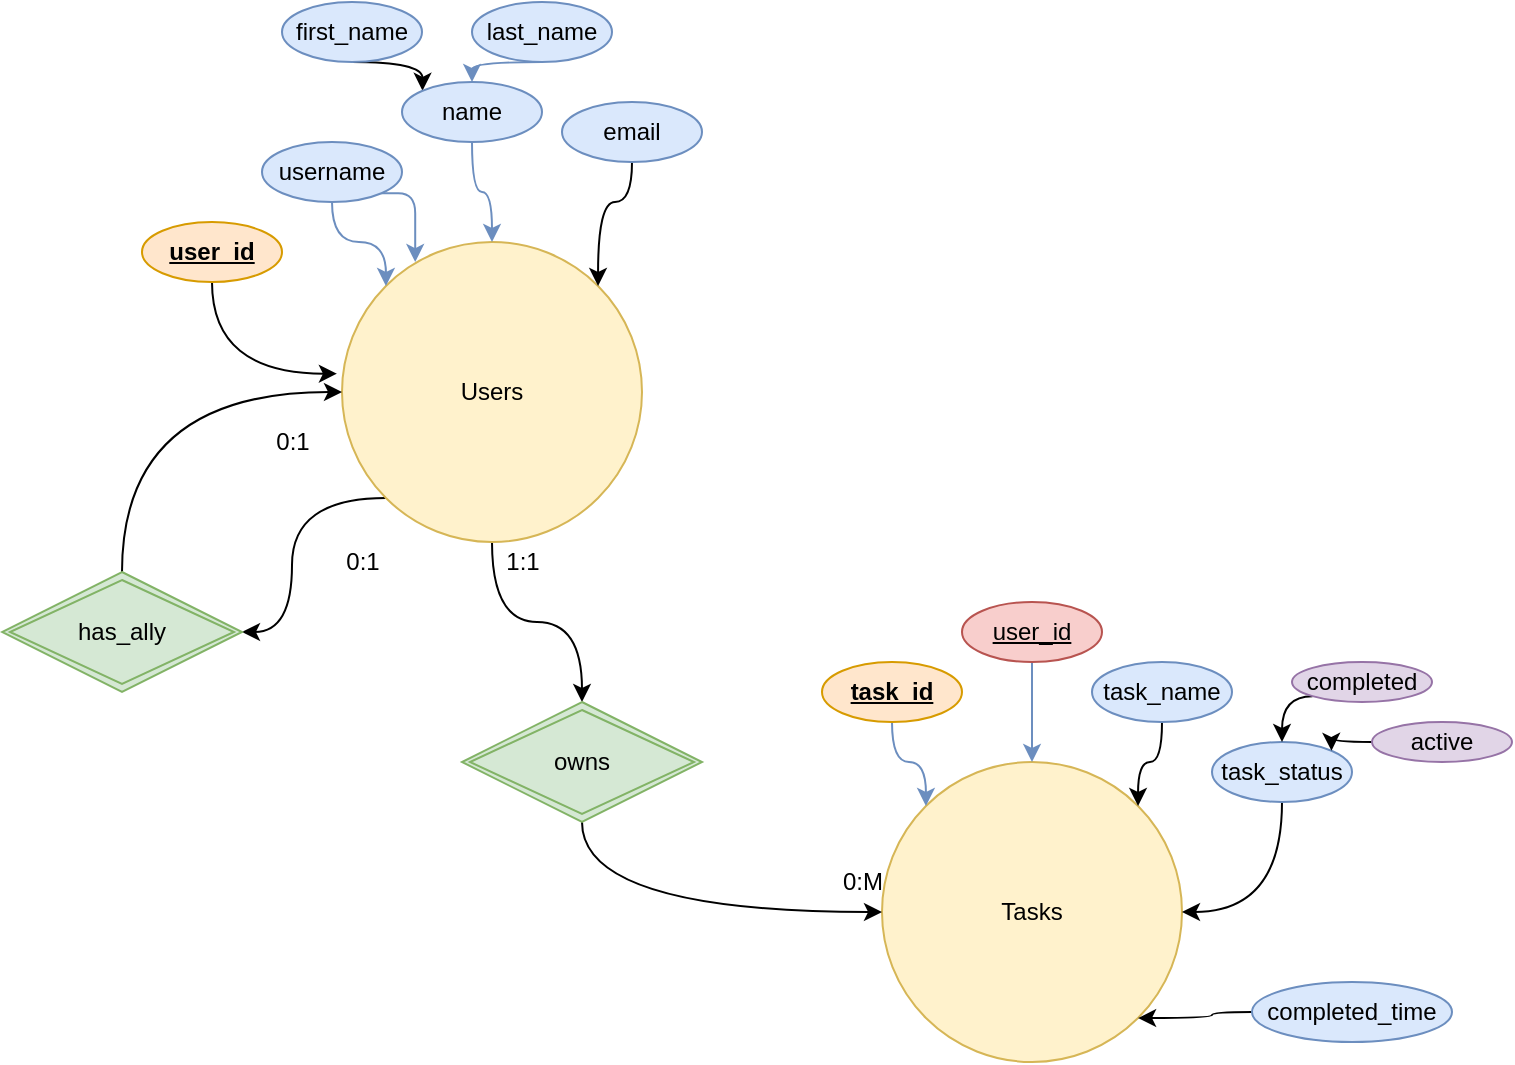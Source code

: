 <mxfile version="16.2.7" type="github">
  <diagram id="R2lEEEUBdFMjLlhIrx00" name="Page-1">
    <mxGraphModel dx="2153" dy="1770" grid="1" gridSize="10" guides="1" tooltips="1" connect="1" arrows="1" fold="1" page="1" pageScale="1" pageWidth="850" pageHeight="1100" math="0" shadow="0" extFonts="Permanent Marker^https://fonts.googleapis.com/css?family=Permanent+Marker">
      <root>
        <mxCell id="0" />
        <mxCell id="1" parent="0" />
        <mxCell id="aDaP6zv-pg_3bFjDfHzF-45" style="edgeStyle=orthogonalEdgeStyle;curved=1;rounded=1;orthogonalLoop=1;jettySize=auto;html=1;exitX=0.5;exitY=1;exitDx=0;exitDy=0;entryX=0.5;entryY=0;entryDx=0;entryDy=0;strokeWidth=1;" edge="1" parent="1" source="aDaP6zv-pg_3bFjDfHzF-1" target="aDaP6zv-pg_3bFjDfHzF-44">
          <mxGeometry relative="1" as="geometry" />
        </mxCell>
        <mxCell id="aDaP6zv-pg_3bFjDfHzF-51" style="edgeStyle=orthogonalEdgeStyle;curved=1;rounded=1;orthogonalLoop=1;jettySize=auto;html=1;exitX=0;exitY=1;exitDx=0;exitDy=0;entryX=1;entryY=0.5;entryDx=0;entryDy=0;strokeWidth=1;" edge="1" parent="1" source="aDaP6zv-pg_3bFjDfHzF-1" target="aDaP6zv-pg_3bFjDfHzF-50">
          <mxGeometry relative="1" as="geometry" />
        </mxCell>
        <mxCell id="aDaP6zv-pg_3bFjDfHzF-1" value="Users" style="ellipse;whiteSpace=wrap;html=1;aspect=fixed;fillColor=#fff2cc;strokeColor=#d6b656;" vertex="1" parent="1">
          <mxGeometry x="80" y="100" width="150" height="150" as="geometry" />
        </mxCell>
        <mxCell id="aDaP6zv-pg_3bFjDfHzF-11" style="edgeStyle=orthogonalEdgeStyle;rounded=1;orthogonalLoop=1;jettySize=auto;html=1;exitX=0.5;exitY=1;exitDx=0;exitDy=0;entryX=-0.017;entryY=0.439;entryDx=0;entryDy=0;entryPerimeter=0;curved=1;strokeWidth=1;" edge="1" parent="1" source="aDaP6zv-pg_3bFjDfHzF-2" target="aDaP6zv-pg_3bFjDfHzF-1">
          <mxGeometry relative="1" as="geometry">
            <mxPoint x="15" y="180" as="targetPoint" />
          </mxGeometry>
        </mxCell>
        <mxCell id="aDaP6zv-pg_3bFjDfHzF-2" value="user_id" style="ellipse;whiteSpace=wrap;html=1;fillColor=#ffe6cc;strokeColor=#d79b00;fontStyle=5" vertex="1" parent="1">
          <mxGeometry x="-20" y="90" width="70" height="30" as="geometry" />
        </mxCell>
        <mxCell id="aDaP6zv-pg_3bFjDfHzF-17" style="edgeStyle=orthogonalEdgeStyle;curved=1;rounded=1;orthogonalLoop=1;jettySize=auto;html=1;exitX=0.5;exitY=1;exitDx=0;exitDy=0;entryX=0;entryY=0;entryDx=0;entryDy=0;strokeWidth=1;" edge="1" parent="1" source="aDaP6zv-pg_3bFjDfHzF-3" target="aDaP6zv-pg_3bFjDfHzF-6">
          <mxGeometry relative="1" as="geometry" />
        </mxCell>
        <mxCell id="aDaP6zv-pg_3bFjDfHzF-3" value="first_name" style="ellipse;whiteSpace=wrap;html=1;fillColor=#dae8fc;strokeColor=#6c8ebf;" vertex="1" parent="1">
          <mxGeometry x="50" y="-20" width="70" height="30" as="geometry" />
        </mxCell>
        <mxCell id="aDaP6zv-pg_3bFjDfHzF-14" style="edgeStyle=orthogonalEdgeStyle;curved=1;rounded=1;orthogonalLoop=1;jettySize=auto;html=1;exitX=0.5;exitY=1;exitDx=0;exitDy=0;entryX=1;entryY=0;entryDx=0;entryDy=0;strokeWidth=1;" edge="1" parent="1" source="aDaP6zv-pg_3bFjDfHzF-4" target="aDaP6zv-pg_3bFjDfHzF-1">
          <mxGeometry relative="1" as="geometry" />
        </mxCell>
        <mxCell id="aDaP6zv-pg_3bFjDfHzF-4" value="email" style="ellipse;whiteSpace=wrap;html=1;fillColor=#dae8fc;strokeColor=#6c8ebf;" vertex="1" parent="1">
          <mxGeometry x="190" y="30" width="70" height="30" as="geometry" />
        </mxCell>
        <mxCell id="aDaP6zv-pg_3bFjDfHzF-16" style="edgeStyle=orthogonalEdgeStyle;curved=1;rounded=1;orthogonalLoop=1;jettySize=auto;html=1;exitX=0.5;exitY=1;exitDx=0;exitDy=0;entryX=0.5;entryY=0;entryDx=0;entryDy=0;strokeWidth=1;fillColor=#dae8fc;strokeColor=#6c8ebf;" edge="1" parent="1" source="aDaP6zv-pg_3bFjDfHzF-5" target="aDaP6zv-pg_3bFjDfHzF-6">
          <mxGeometry relative="1" as="geometry" />
        </mxCell>
        <mxCell id="aDaP6zv-pg_3bFjDfHzF-5" value="last_name" style="ellipse;whiteSpace=wrap;html=1;fillColor=#dae8fc;strokeColor=#6c8ebf;" vertex="1" parent="1">
          <mxGeometry x="145" y="-20" width="70" height="30" as="geometry" />
        </mxCell>
        <mxCell id="aDaP6zv-pg_3bFjDfHzF-13" style="edgeStyle=orthogonalEdgeStyle;curved=1;rounded=1;orthogonalLoop=1;jettySize=auto;html=1;exitX=0.5;exitY=1;exitDx=0;exitDy=0;entryX=0.5;entryY=0;entryDx=0;entryDy=0;strokeWidth=1;fillColor=#dae8fc;strokeColor=#6c8ebf;" edge="1" parent="1" source="aDaP6zv-pg_3bFjDfHzF-6" target="aDaP6zv-pg_3bFjDfHzF-1">
          <mxGeometry relative="1" as="geometry" />
        </mxCell>
        <mxCell id="aDaP6zv-pg_3bFjDfHzF-6" value="name" style="ellipse;whiteSpace=wrap;html=1;fillColor=#dae8fc;strokeColor=#6c8ebf;" vertex="1" parent="1">
          <mxGeometry x="110" y="20" width="70" height="30" as="geometry" />
        </mxCell>
        <mxCell id="aDaP6zv-pg_3bFjDfHzF-10" style="edgeStyle=orthogonalEdgeStyle;rounded=1;orthogonalLoop=1;jettySize=auto;html=1;exitX=1;exitY=1;exitDx=0;exitDy=0;entryX=0.244;entryY=0.067;entryDx=0;entryDy=0;entryPerimeter=0;strokeColor=#6c8ebf;fillColor=#dae8fc;" edge="1" parent="1" source="aDaP6zv-pg_3bFjDfHzF-8" target="aDaP6zv-pg_3bFjDfHzF-1">
          <mxGeometry relative="1" as="geometry" />
        </mxCell>
        <mxCell id="aDaP6zv-pg_3bFjDfHzF-12" style="edgeStyle=orthogonalEdgeStyle;curved=1;rounded=1;orthogonalLoop=1;jettySize=auto;html=1;exitX=0.5;exitY=1;exitDx=0;exitDy=0;entryX=0;entryY=0;entryDx=0;entryDy=0;strokeWidth=1;fillColor=#dae8fc;strokeColor=#6c8ebf;" edge="1" parent="1" source="aDaP6zv-pg_3bFjDfHzF-8" target="aDaP6zv-pg_3bFjDfHzF-1">
          <mxGeometry relative="1" as="geometry" />
        </mxCell>
        <mxCell id="aDaP6zv-pg_3bFjDfHzF-8" value="username" style="ellipse;whiteSpace=wrap;html=1;fillColor=#dae8fc;strokeColor=#6c8ebf;" vertex="1" parent="1">
          <mxGeometry x="40" y="50" width="70" height="30" as="geometry" />
        </mxCell>
        <mxCell id="aDaP6zv-pg_3bFjDfHzF-18" value="Tasks" style="ellipse;whiteSpace=wrap;html=1;aspect=fixed;fillColor=#fff2cc;strokeColor=#d6b656;" vertex="1" parent="1">
          <mxGeometry x="350" y="360" width="150" height="150" as="geometry" />
        </mxCell>
        <mxCell id="aDaP6zv-pg_3bFjDfHzF-22" style="edgeStyle=orthogonalEdgeStyle;curved=1;rounded=1;orthogonalLoop=1;jettySize=auto;html=1;exitX=0.5;exitY=1;exitDx=0;exitDy=0;entryX=1;entryY=0;entryDx=0;entryDy=0;strokeWidth=1;" edge="1" parent="1" source="aDaP6zv-pg_3bFjDfHzF-23" target="aDaP6zv-pg_3bFjDfHzF-18">
          <mxGeometry relative="1" as="geometry" />
        </mxCell>
        <mxCell id="aDaP6zv-pg_3bFjDfHzF-23" value="task_name" style="ellipse;whiteSpace=wrap;html=1;fillColor=#dae8fc;strokeColor=#6c8ebf;" vertex="1" parent="1">
          <mxGeometry x="455" y="310" width="70" height="30" as="geometry" />
        </mxCell>
        <mxCell id="aDaP6zv-pg_3bFjDfHzF-26" style="edgeStyle=orthogonalEdgeStyle;curved=1;rounded=1;orthogonalLoop=1;jettySize=auto;html=1;exitX=0.5;exitY=1;exitDx=0;exitDy=0;entryX=0.5;entryY=0;entryDx=0;entryDy=0;strokeWidth=1;fillColor=#dae8fc;strokeColor=#6c8ebf;" edge="1" parent="1" source="aDaP6zv-pg_3bFjDfHzF-27" target="aDaP6zv-pg_3bFjDfHzF-18">
          <mxGeometry relative="1" as="geometry" />
        </mxCell>
        <mxCell id="aDaP6zv-pg_3bFjDfHzF-27" value="user_id" style="ellipse;whiteSpace=wrap;html=1;fillColor=#f8cecc;strokeColor=#b85450;gradientColor=none;&#xa;text-decoration: underline;fontStyle=4" vertex="1" parent="1">
          <mxGeometry x="390" y="280" width="70" height="30" as="geometry" />
        </mxCell>
        <mxCell id="aDaP6zv-pg_3bFjDfHzF-29" style="edgeStyle=orthogonalEdgeStyle;curved=1;rounded=1;orthogonalLoop=1;jettySize=auto;html=1;exitX=0.5;exitY=1;exitDx=0;exitDy=0;entryX=0;entryY=0;entryDx=0;entryDy=0;strokeWidth=1;fillColor=#dae8fc;strokeColor=#6c8ebf;" edge="1" parent="1" source="aDaP6zv-pg_3bFjDfHzF-30" target="aDaP6zv-pg_3bFjDfHzF-18">
          <mxGeometry relative="1" as="geometry" />
        </mxCell>
        <mxCell id="aDaP6zv-pg_3bFjDfHzF-30" value="task_id" style="ellipse;whiteSpace=wrap;html=1;fillColor=#ffe6cc;strokeColor=#d79b00;fontStyle=5" vertex="1" parent="1">
          <mxGeometry x="320" y="310" width="70" height="30" as="geometry" />
        </mxCell>
        <mxCell id="aDaP6zv-pg_3bFjDfHzF-33" style="edgeStyle=orthogonalEdgeStyle;curved=1;rounded=1;orthogonalLoop=1;jettySize=auto;html=1;exitX=0.5;exitY=1;exitDx=0;exitDy=0;entryX=1;entryY=0.5;entryDx=0;entryDy=0;strokeWidth=1;" edge="1" parent="1" source="aDaP6zv-pg_3bFjDfHzF-32" target="aDaP6zv-pg_3bFjDfHzF-18">
          <mxGeometry relative="1" as="geometry" />
        </mxCell>
        <mxCell id="aDaP6zv-pg_3bFjDfHzF-32" value="task_status" style="ellipse;whiteSpace=wrap;html=1;fillColor=#dae8fc;strokeColor=#6c8ebf;" vertex="1" parent="1">
          <mxGeometry x="515" y="350" width="70" height="30" as="geometry" />
        </mxCell>
        <mxCell id="aDaP6zv-pg_3bFjDfHzF-38" style="edgeStyle=orthogonalEdgeStyle;curved=1;rounded=1;orthogonalLoop=1;jettySize=auto;html=1;exitX=0;exitY=0.5;exitDx=0;exitDy=0;entryX=1;entryY=0;entryDx=0;entryDy=0;strokeWidth=1;" edge="1" parent="1" source="aDaP6zv-pg_3bFjDfHzF-34" target="aDaP6zv-pg_3bFjDfHzF-32">
          <mxGeometry relative="1" as="geometry" />
        </mxCell>
        <mxCell id="aDaP6zv-pg_3bFjDfHzF-34" value="active" style="ellipse;whiteSpace=wrap;html=1;fillColor=#e1d5e7;strokeColor=#9673a6;" vertex="1" parent="1">
          <mxGeometry x="595" y="340" width="70" height="20" as="geometry" />
        </mxCell>
        <mxCell id="aDaP6zv-pg_3bFjDfHzF-36" style="edgeStyle=orthogonalEdgeStyle;curved=1;rounded=1;orthogonalLoop=1;jettySize=auto;html=1;exitX=0;exitY=1;exitDx=0;exitDy=0;entryX=0.5;entryY=0;entryDx=0;entryDy=0;strokeWidth=1;" edge="1" parent="1" source="aDaP6zv-pg_3bFjDfHzF-35" target="aDaP6zv-pg_3bFjDfHzF-32">
          <mxGeometry relative="1" as="geometry" />
        </mxCell>
        <mxCell id="aDaP6zv-pg_3bFjDfHzF-35" value="completed" style="ellipse;whiteSpace=wrap;html=1;fillColor=#e1d5e7;strokeColor=#9673a6;" vertex="1" parent="1">
          <mxGeometry x="555" y="310" width="70" height="20" as="geometry" />
        </mxCell>
        <mxCell id="aDaP6zv-pg_3bFjDfHzF-41" style="edgeStyle=orthogonalEdgeStyle;curved=1;rounded=1;orthogonalLoop=1;jettySize=auto;html=1;exitX=0;exitY=0.5;exitDx=0;exitDy=0;entryX=1;entryY=1;entryDx=0;entryDy=0;strokeWidth=1;" edge="1" parent="1" source="aDaP6zv-pg_3bFjDfHzF-39" target="aDaP6zv-pg_3bFjDfHzF-18">
          <mxGeometry relative="1" as="geometry" />
        </mxCell>
        <mxCell id="aDaP6zv-pg_3bFjDfHzF-39" value="completed_time" style="ellipse;whiteSpace=wrap;html=1;fillColor=#dae8fc;strokeColor=#6c8ebf;" vertex="1" parent="1">
          <mxGeometry x="535" y="470" width="100" height="30" as="geometry" />
        </mxCell>
        <mxCell id="aDaP6zv-pg_3bFjDfHzF-46" style="edgeStyle=orthogonalEdgeStyle;curved=1;rounded=1;orthogonalLoop=1;jettySize=auto;html=1;exitX=0.5;exitY=1;exitDx=0;exitDy=0;entryX=0;entryY=0.5;entryDx=0;entryDy=0;strokeWidth=1;" edge="1" parent="1" source="aDaP6zv-pg_3bFjDfHzF-44" target="aDaP6zv-pg_3bFjDfHzF-18">
          <mxGeometry relative="1" as="geometry" />
        </mxCell>
        <mxCell id="aDaP6zv-pg_3bFjDfHzF-44" value="owns" style="shape=rhombus;double=1;perimeter=rhombusPerimeter;whiteSpace=wrap;html=1;align=center;fillColor=#d5e8d4;strokeColor=#82b366;" vertex="1" parent="1">
          <mxGeometry x="140" y="330" width="120" height="60" as="geometry" />
        </mxCell>
        <mxCell id="aDaP6zv-pg_3bFjDfHzF-47" value="1:1" style="text;html=1;align=center;verticalAlign=middle;resizable=0;points=[];autosize=1;strokeColor=none;fillColor=none;" vertex="1" parent="1">
          <mxGeometry x="155" y="250" width="30" height="20" as="geometry" />
        </mxCell>
        <mxCell id="aDaP6zv-pg_3bFjDfHzF-48" value="0:M" style="text;html=1;align=center;verticalAlign=middle;resizable=0;points=[];autosize=1;strokeColor=none;fillColor=none;" vertex="1" parent="1">
          <mxGeometry x="320" y="410" width="40" height="20" as="geometry" />
        </mxCell>
        <mxCell id="aDaP6zv-pg_3bFjDfHzF-52" style="edgeStyle=orthogonalEdgeStyle;curved=1;rounded=1;orthogonalLoop=1;jettySize=auto;html=1;exitX=0.5;exitY=0;exitDx=0;exitDy=0;entryX=0;entryY=0.5;entryDx=0;entryDy=0;strokeWidth=1;" edge="1" parent="1" source="aDaP6zv-pg_3bFjDfHzF-50" target="aDaP6zv-pg_3bFjDfHzF-1">
          <mxGeometry relative="1" as="geometry" />
        </mxCell>
        <mxCell id="aDaP6zv-pg_3bFjDfHzF-50" value="has_ally" style="shape=rhombus;double=1;perimeter=rhombusPerimeter;whiteSpace=wrap;html=1;align=center;fillColor=#d5e8d4;strokeColor=#82b366;" vertex="1" parent="1">
          <mxGeometry x="-90" y="265" width="120" height="60" as="geometry" />
        </mxCell>
        <mxCell id="aDaP6zv-pg_3bFjDfHzF-53" value="0:1" style="text;html=1;align=center;verticalAlign=middle;resizable=0;points=[];autosize=1;strokeColor=none;fillColor=none;" vertex="1" parent="1">
          <mxGeometry x="40" y="190" width="30" height="20" as="geometry" />
        </mxCell>
        <mxCell id="aDaP6zv-pg_3bFjDfHzF-54" value="0:1" style="text;html=1;align=center;verticalAlign=middle;resizable=0;points=[];autosize=1;strokeColor=none;fillColor=none;" vertex="1" parent="1">
          <mxGeometry x="75" y="250" width="30" height="20" as="geometry" />
        </mxCell>
      </root>
    </mxGraphModel>
  </diagram>
</mxfile>
